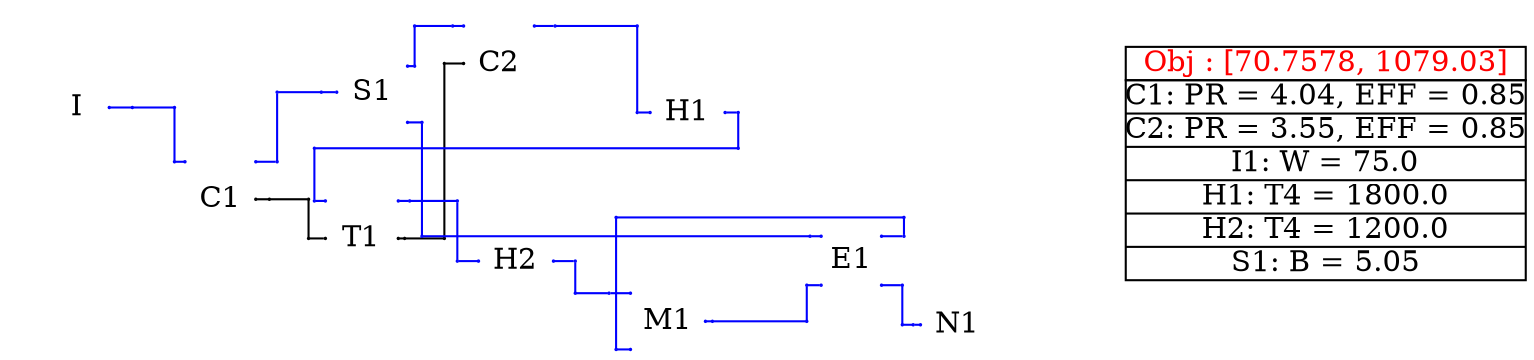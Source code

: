 graph sample14 {
	sizeNode1 [label="" color=white fixedsize=true height=0.01 pos="0,0!" shape=point width=0.01]
	sizeNode2 [label="" color=white fixedsize=true height=0.01 pos="6.777777777777778,2.2816666666666667!" shape=point width=0.01]
	configuration [label="{C1:  PR = 4.04, EFF = 0.85|C2:  PR = 3.55, EFF = 0.85|I1:  W = 75.0|H1:  T4 = 1800.0|H2:  T4 = 1200.0|S1:  B = 5.05}" color=black fixedsize=true height=1.3333333333333333 pos="8.777777777777779,1.1408333333333334!" shape=record width=2.6666666666666665]
	obj [label="Obj : [70.7578, 1079.03]" color=black fixedsize=true fontcolor=red height=0.2222222222222222 pos="8.777777777777779,1.9186111111111108!" shape=box width=2.6666666666666665]
	graph [layout=neato overlap=true]
	1 [label="" color=white height=0 image="C:\Users\57725\Desktop\work\component\\I.png" pos="0.4526693324333197,1.6254357183486732!" shape=box width=0]
	"1Label" [label=I color=white fixedsize=true height=0.2222222222222222 pos="0.4526693324333197,1.6254357183486732!" shape=box style=filled width=0.2222222222222222]
	2 [label="" color=white height=0 image="C:\Users\57725\Desktop\work\component\\C.png" pos="1.4086099231381537,1.0138396734988466!" shape=box width=0]
	"2Label" [label=C1 color=white fixedsize=true height=0.2222222222222222 pos="1.4086099231381537,1.0138396734988466!" shape=box style=filled width=0.2222222222222222]
	3 [label="" color=white height=0 image="C:\Users\57725\Desktop\work\component\\T.png" pos="2.351664676331722,0.7527017701988162!" shape=box width=0]
	"3Label" [label=T1 color=white fixedsize=true height=0.2222222222222222 pos="2.351664676331722,0.7527017701988162!" shape=box style=filled width=0.2222222222222222]
	4 [label="" color=white height=0 image="C:\Users\57725\Desktop\work\component\\S.png" pos="2.4203244437679525,1.7276714189096172!" shape=box width=0]
	"4Label" [label=S1 color=white fixedsize=true height=0.2222222222222222 pos="2.4203244437679525,1.7276714189096172!" shape=box style=filled width=0.2222222222222222]
	5 [label="" color=white height=0 image="C:\Users\57725\Desktop\work\component\\C.png" pos="3.265968968054593,1.9189550330133567!" shape=box width=0]
	"5Label" [label=C2 color=white fixedsize=true height=0.2222222222222222 pos="3.265968968054593,1.9189550330133567!" shape=box style=filled width=0.2222222222222222]
	6 [label="" color=white height=0 image="C:\Users\57725\Desktop\work\component\\H.png" pos="4.523360409537462,1.592073572763055!" shape=box width=0]
	"6Label" [label=H1 color=white fixedsize=true height=0.2222222222222222 pos="4.523360409537462,1.592073572763055!" shape=box style=filled width=0.2222222222222222]
	7 [label="" color=white height=0 image="C:\Users\57725\Desktop\work\component\\H.png" pos="3.379327015397972,0.6015091646125307!" shape=box width=0]
	"7Label" [label=H2 color=white fixedsize=true height=0.2222222222222222 pos="3.379327015397972,0.6015091646125307!" shape=box style=filled width=0.2222222222222222]
	8 [label="" color=white height=0 image="C:\Users\57725\Desktop\work\component\\E.png" pos="5.615008999562935,0.6076248166124674!" shape=box width=0]
	"8Label" [label=E1 color=white fixedsize=true height=0.2222222222222222 pos="5.615008999562935,0.6076248166124674!" shape=box style=filled width=0.2222222222222222]
	9 [label="" color=white height=0 image="C:\Users\57725\Desktop\work\component\\M.png" pos="4.392480336073894,0.20011975000291876!" shape=box width=0]
	"9Label" [label=M1 color=white fixedsize=true height=0.2222222222222222 pos="4.392480336073894,0.20011975000291876!" shape=box style=filled width=0.2222222222222222]
	10 [label="" color=white height=0 image="C:\Users\57725\Desktop\work\component\\N.png" pos="6.325836099663653,0.1769929804845693!" shape=box width=0]
	"10Label" [label=N1 color=white fixedsize=true height=0.2222222222222222 pos="6.325836099663653,0.1769929804845693!" shape=box style=filled width=0.2222222222222222]
	"1_e" [label="" color=blue fixedsize=true height=0.01 pos="0.6679471102110974,1.6254357183486732!" shape=point width=0.01]
	"1s_e" [label="" color=blue fixedsize=true height=0.01 pos="0.8219728454984769,1.6254357183486732!" shape=point width=0.01]
	"1_e" -- "1s_e" [color=blue]
	C1_nw [label="" color=blue fixedsize=true height=0.01 pos="1.1724988120270428,1.26379800683218!" shape=point width=0.01]
	C1t_nw [label="" color=blue fixedsize=true height=0.01 pos="1.102708518165191,1.26379800683218!" shape=point width=0.01]
	C1_nw -- C1t_nw [color=blue]
	blankNode65 [label="" color=blue fixedsize=true height=0.01 pos="1.102708518165191,1.6254357183486732!" shape=point width=0.01]
	"1s_e" -- blankNode65 [color=blue]
	blankNode65 -- C1t_nw [color=blue]
	C1_e [label="" color=black fixedsize=true height=0.01 pos="1.6447210342492649,1.0138396734988466!" shape=point width=0.01]
	C1s_e [label="" color=black fixedsize=true height=0.01 pos="1.7354253596344167,1.0138396734988466!" shape=point width=0.01]
	C1_e -- C1s_e [color=black]
	T1_w [label="" color=black fixedsize=true height=0.01 pos="2.108609120776167,0.7527017701988162!" shape=point width=0.01]
	T1t_w [label="" color=black fixedsize=true height=0.01 pos="1.9964503646671987,0.7527017701988162!" shape=point width=0.01]
	T1_w -- T1t_w [color=black]
	blankNode66 [label="" color=black fixedsize=true height=0.01 pos="1.9964503646671987,1.0138396734988466!" shape=point width=0.01]
	C1s_e -- blankNode66 [color=black]
	blankNode66 -- T1t_w [color=black]
	C1_ne [label="" color=blue fixedsize=true height=0.01 pos="1.6447210342492649,1.26379800683218!" shape=point width=0.01]
	C1s_ne [label="" color=blue fixedsize=true height=0.01 pos="1.7868993932959754,1.26379800683218!" shape=point width=0.01]
	C1_ne -- C1s_ne [color=blue]
	S1_w [label="" color=blue fixedsize=true height=0.01 pos="2.1842133326568414,1.7276714189096172!" shape=point width=0.01]
	S1t_w [label="" color=blue fixedsize=true height=0.01 pos="2.08158488682532,1.7276714189096172!" shape=point width=0.01]
	S1_w -- S1t_w [color=blue]
	blankNode67 [label="" color=blue fixedsize=true height=0.01 pos="1.7868993932959754,1.7276714189096172!" shape=point width=0.01]
	C1s_ne -- blankNode67 [color=blue]
	blankNode67 -- S1t_w [color=blue]
	C2_ne [label="" color=blue fixedsize=true height=0.01 pos="3.502080079165704,2.1689550330133565!" shape=point width=0.01]
	C2s_ne [label="" color=blue fixedsize=true height=0.01 pos="3.639965069630862,2.1689550330133565!" shape=point width=0.01]
	C2_ne -- C2s_ne [color=blue]
	H1_w [label="" color=blue fixedsize=true height=0.01 pos="4.273360409537462,1.592073572763055!" shape=point width=0.01]
	H1t_w [label="" color=blue fixedsize=true height=0.01 pos="4.187507702303949,1.592073572763055!" shape=point width=0.01]
	H1_w -- H1t_w [color=blue]
	blankNode68 [label="" color=blue fixedsize=true height=0.01 pos="4.187507702303949,2.1689550330133565!" shape=point width=0.01]
	C2s_ne -- blankNode68 [color=blue]
	blankNode68 -- H1t_w [color=blue]
	T1_e [label="" color=black fixedsize=true height=0.01 pos="2.594720231887278,0.7527017701988162!" shape=point width=0.01]
	T1s_e [label="" color=black fixedsize=true height=0.01 pos="2.6367401658745004,0.7527017701988162!" shape=point width=0.01]
	T1_e -- T1s_e [color=black]
	C2_w [label="" color=black fixedsize=true height=0.01 pos="3.0298578569434818,1.9189550330133567!" shape=point width=0.01]
	C2t_w [label="" color=black fixedsize=true height=0.01 pos="2.901863351617126,1.9189550330133567!" shape=point width=0.01]
	C2_w -- C2t_w [color=black]
	blankNode69 [label="" color=black fixedsize=true height=0.01 pos="2.901863351617126,0.7527017701988162!" shape=point width=0.01]
	T1s_e -- blankNode69 [color=black]
	blankNode69 -- C2t_w [color=black]
	T1_ne [label="" color=blue fixedsize=true height=0.01 pos="2.594720231887278,1.0026601035321496!" shape=point width=0.01]
	T1s_ne [label="" color=blue fixedsize=true height=0.01 pos="2.670543237179284,1.0026601035321496!" shape=point width=0.01]
	T1_ne -- T1s_ne [color=blue]
	H2_w [label="" color=blue fixedsize=true height=0.01 pos="3.129327015397972,0.6015091646125307!" shape=point width=0.01]
	H2t_w [label="" color=blue fixedsize=true height=0.01 pos="2.988310006470945,0.6015091646125307!" shape=point width=0.01]
	H2_w -- H2t_w [color=blue]
	blankNode70 [label="" color=blue fixedsize=true height=0.01 pos="2.988310006470945,1.0026601035321496!" shape=point width=0.01]
	T1s_ne -- blankNode70 [color=blue]
	blankNode70 -- H2t_w [color=blue]
	S1_ne [label="" color=blue fixedsize=true height=0.01 pos="2.6564355548790637,1.9012825300207286!" shape=point width=0.01]
	S1s_ne [label="" color=blue fixedsize=true height=0.01 pos="2.7035570649623746,1.9012825300207286!" shape=point width=0.01]
	S1_ne -- S1s_ne [color=blue]
	C2_nw [label="" color=blue fixedsize=true height=0.01 pos="3.0298578569434818,2.1689550330133565!" shape=point width=0.01]
	C2t_nw [label="" color=blue fixedsize=true height=0.01 pos="2.957174953075137,2.1689550330133565!" shape=point width=0.01]
	C2_nw -- C2t_nw [color=blue]
	blankNode71 [label="" color=blue fixedsize=true height=0.01 pos="2.7035570649623746,2.1689550330133565!" shape=point width=0.01]
	S1s_ne -- blankNode71 [color=blue]
	blankNode71 -- C2t_nw [color=blue]
	S1_se [label="" color=blue fixedsize=true height=0.01 pos="2.6564355548790637,1.5262825300207281!" shape=point width=0.01]
	S1s_se [label="" color=blue fixedsize=true height=0.01 pos="2.7524834897912562,1.5262825300207281!" shape=point width=0.01]
	S1_se -- S1s_se [color=blue]
	E1_nw [label="" color=blue fixedsize=true height=0.01 pos="5.413620110674047,0.7673053721680227!" shape=point width=0.01]
	E1t_nw [label="" color=blue fixedsize=true height=0.01 pos="5.339713477604786,0.7673053721680227!" shape=point width=0.01]
	E1_nw -- E1t_nw [color=blue]
	blankNode72 [label="" color=blue fixedsize=true height=0.01 pos="2.7524834897912562,0.7673053721680227!" shape=point width=0.01]
	S1s_se -- blankNode72 [color=blue]
	blankNode72 -- E1t_nw [color=blue]
	H2_e [label="" color=blue fixedsize=true height=0.01 pos="3.629327015397972,0.6015091646125307!" shape=point width=0.01]
	H2s_e [label="" color=blue fixedsize=true height=0.01 pos="3.7745399399039448,0.6015091646125307!" shape=point width=0.01]
	H2_e -- H2s_e [color=blue]
	M1_nw [label="" color=blue fixedsize=true height=0.01 pos="4.142480336073894,0.3875780833362521!" shape=point width=0.01]
	M1t_nw [label="" color=blue fixedsize=true height=0.01 pos="3.9997215190357562,0.3875780833362521!" shape=point width=0.01]
	M1_nw -- M1t_nw [color=blue]
	blankNode73 [label="" color=blue fixedsize=true height=0.01 pos="3.7745399399039448,0.3875780833362521!" shape=point width=0.01]
	H2s_e -- blankNode73 [color=blue]
	blankNode73 -- M1t_nw [color=blue]
	M1_e [label="" color=blue fixedsize=true height=0.01 pos="4.642480336073894,0.20011975000291876!" shape=point width=0.01]
	M1s_e [label="" color=blue fixedsize=true height=0.01 pos="4.6888821968473495,0.20011975000291876!" shape=point width=0.01]
	M1_e -- M1s_e [color=blue]
	E1_sw [label="" color=blue fixedsize=true height=0.01 pos="5.413620110674047,0.44091648327913396!" shape=point width=0.01]
	E1t_sw [label="" color=blue fixedsize=true height=0.01 pos="5.317964854499625,0.44091648327913396!" shape=point width=0.01]
	E1_sw -- E1t_sw [color=blue]
	blankNode74 [label="" color=blue fixedsize=true height=0.01 pos="5.317964854499625,0.20011975000291876!" shape=point width=0.01]
	M1s_e -- blankNode74 [color=blue]
	blankNode74 -- E1t_sw [color=blue]
	E1_se [label="" color=blue fixedsize=true height=0.01 pos="5.816397888451824,0.44091648327913396!" shape=point width=0.01]
	E1s_se [label="" color=blue fixedsize=true height=0.01 pos="5.954858622251775,0.44091648327913396!" shape=point width=0.01]
	E1_se -- E1s_se [color=blue]
	N1_w [label="" color=blue fixedsize=true height=0.01 pos="6.075836099663653,0.1769929804845693!" shape=point width=0.01]
	N1t_w [label="" color=blue fixedsize=true height=0.01 pos="6.027380094270561,0.1769929804845693!" shape=point width=0.01]
	N1_w -- N1t_w [color=blue]
	blankNode75 [label="" color=blue fixedsize=true height=0.01 pos="5.954858622251775,0.1769929804845693!" shape=point width=0.01]
	E1s_se -- blankNode75 [color=blue]
	blankNode75 -- N1t_w [color=blue]
	T1_nw [label="" color=blue fixedsize=true height=0.01 pos="2.108609120776167,1.0026601035321496!" shape=point width=0.01]
	T1s_nw [label="" color=blue fixedsize=true height=0.01 pos="2.0353191391180427,1.0026601035321496!" shape=point width=0.01]
	T1_nw -- T1s_nw [color=blue]
	H1_e [label="" color=blue fixedsize=true height=0.01 pos="4.773360409537462,1.592073572763055!" shape=point width=0.01]
	H1t_e [label="" color=blue fixedsize=true height=0.01 pos="4.8609766876914104,1.592073572763055!" shape=point width=0.01]
	H1_e -- H1t_e [color=blue]
	blankNode76 [label="" color=blue fixedsize=true height=0.01 pos="2.0353191391180427,1.3537486690763048!" shape=point width=0.01]
	blankNode77 [label="" color=blue fixedsize=true height=0.01 pos="4.8609766876914104,1.3537486690763048!" shape=point width=0.01]
	T1s_nw -- blankNode76 [color=blue]
	blankNode76 -- blankNode77 [color=blue]
	blankNode77 -- H1t_e [color=blue]
	M1_sw [label="" color=blue fixedsize=true height=0.01 pos="4.142480336073894,0.012578083336252087!" shape=point width=0.01]
	M1s_sw [label="" color=blue fixedsize=true height=0.01 pos="4.046646222803019,0.012578083336252087!" shape=point width=0.01]
	M1_sw -- M1s_sw [color=blue]
	E1_ne [label="" color=blue fixedsize=true height=0.01 pos="5.816397888451824,0.7673053721680227!" shape=point width=0.01]
	E1t_ne [label="" color=blue fixedsize=true height=0.01 pos="5.965941276174399,0.7673053721680227!" shape=point width=0.01]
	E1_ne -- E1t_ne [color=blue]
	blankNode78 [label="" color=blue fixedsize=true height=0.01 pos="4.046646222803019,0.8926042965946281!" shape=point width=0.01]
	blankNode79 [label="" color=blue fixedsize=true height=0.01 pos="5.965941276174399,0.8926042965946281!" shape=point width=0.01]
	M1s_sw -- blankNode78 [color=blue]
	blankNode78 -- blankNode79 [color=blue]
	blankNode79 -- E1t_ne [color=blue]
}
